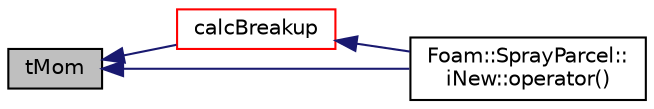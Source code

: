 digraph "tMom"
{
  bgcolor="transparent";
  edge [fontname="Helvetica",fontsize="10",labelfontname="Helvetica",labelfontsize="10"];
  node [fontname="Helvetica",fontsize="10",shape=record];
  rankdir="LR";
  Node1 [label="tMom",height=0.2,width=0.4,color="black", fillcolor="grey75", style="filled", fontcolor="black"];
  Node1 -> Node2 [dir="back",color="midnightblue",fontsize="10",style="solid",fontname="Helvetica"];
  Node2 [label="calcBreakup",height=0.2,width=0.4,color="red",URL="$a02497.html#a53aefcdd93050183a15b2b569718b38f",tooltip="Correct parcel properties according to breakup model. "];
  Node2 -> Node3 [dir="back",color="midnightblue",fontsize="10",style="solid",fontname="Helvetica"];
  Node3 [label="Foam::SprayParcel::\liNew::operator()",height=0.2,width=0.4,color="black",URL="$a01112.html#a52f817f97d5573538fd34708f111751a"];
  Node1 -> Node3 [dir="back",color="midnightblue",fontsize="10",style="solid",fontname="Helvetica"];
}

